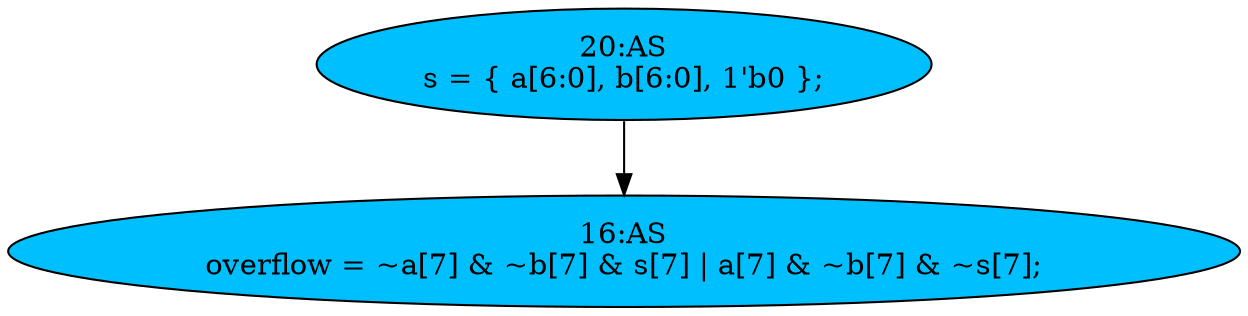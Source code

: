 strict digraph "compose( ,  )" {
	node [label="\N"];
	"16:AS"	[ast="<pyverilog.vparser.ast.Assign object at 0x7feb5204eed0>",
		def_var="['overflow']",
		fillcolor=deepskyblue,
		label="16:AS
overflow = ~a[7] & ~b[7] & s[7] | a[7] & ~b[7] & ~s[7];",
		statements="[]",
		style=filled,
		typ=Assign,
		use_var="['a', 'b', 's', 'a', 'b', 's']"];
	"20:AS"	[ast="<pyverilog.vparser.ast.Assign object at 0x7feb520a6190>",
		def_var="['s']",
		fillcolor=deepskyblue,
		label="20:AS
s = { a[6:0], b[6:0], 1'b0 };",
		statements="[]",
		style=filled,
		typ=Assign,
		use_var="['a', 'b']"];
	"20:AS" -> "16:AS";
}

